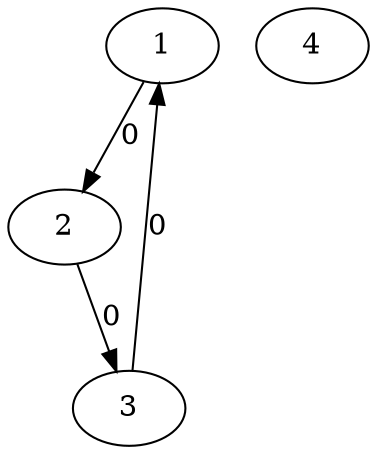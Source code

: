 digraph G {
  1;
  2;
  3;
  4;
  
  
  1 -> 2 [label="0", ];
  2 -> 3 [label="0", ];
  3 -> 1 [label="0", ];
  
  }